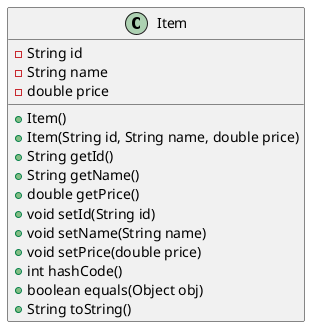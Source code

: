 @startuml item
class Item {
    - String id
    - String name
    - double price
    + Item()
    + Item(String id, String name, double price)
    + String getId()
    + String getName()
    + double getPrice()
    + void setId(String id)
    + void setName(String name)
    + void setPrice(double price)
    + int hashCode()
    + boolean equals(Object obj)
    + String toString()
}
@enduml